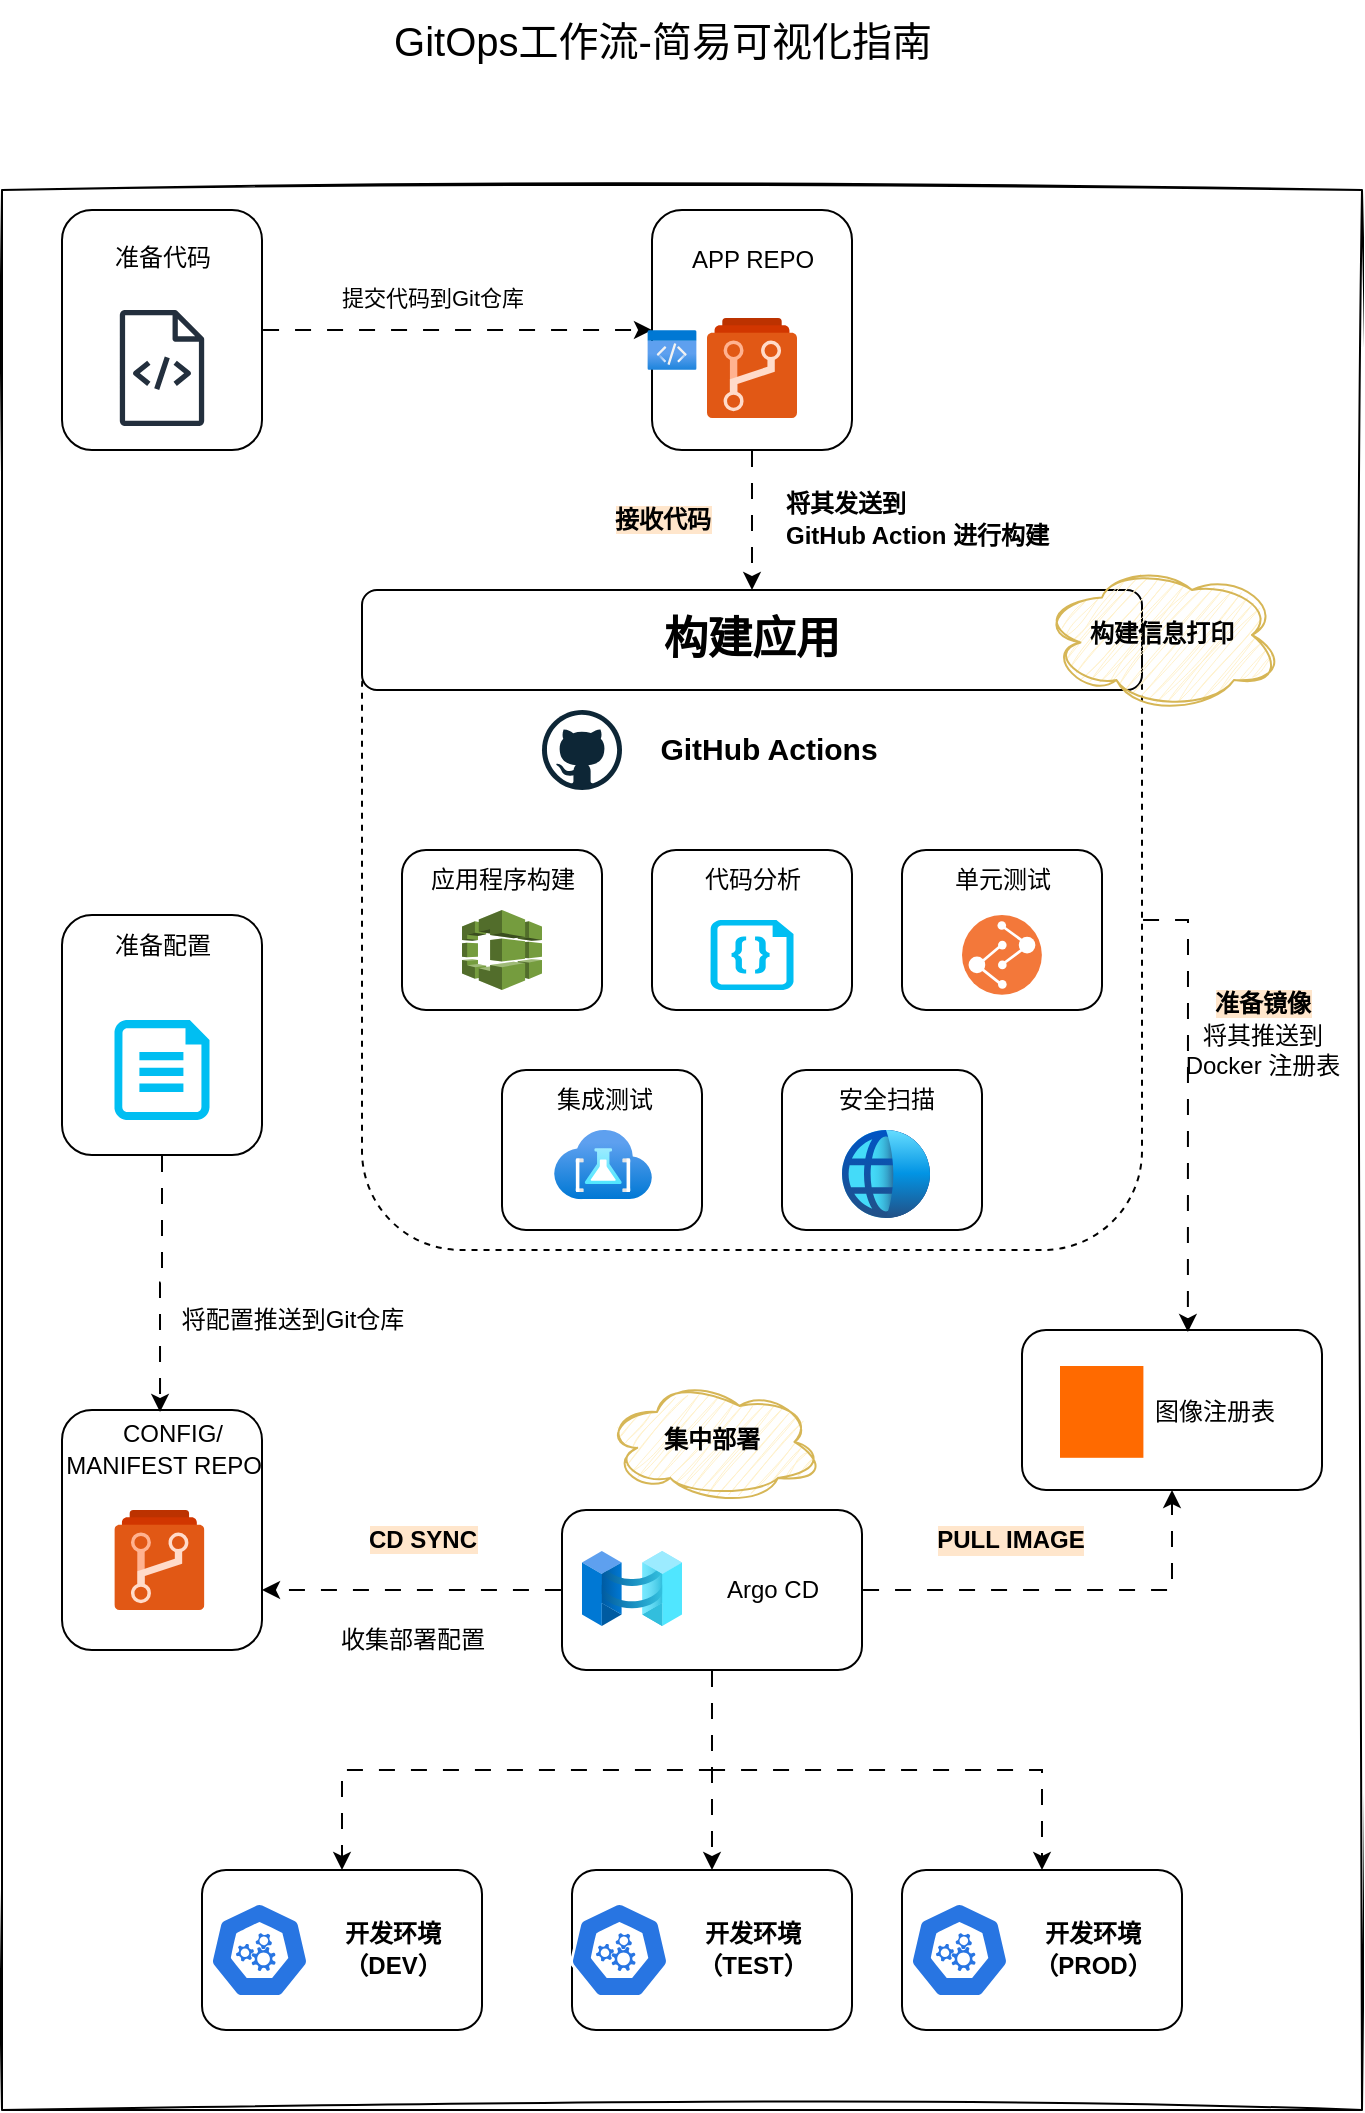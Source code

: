 <mxfile version="25.0.3">
  <diagram name="第 1 页" id="3uyB18zPnu_GFOLBqv-k">
    <mxGraphModel dx="2074" dy="1045" grid="1" gridSize="10" guides="1" tooltips="1" connect="1" arrows="1" fold="1" page="1" pageScale="1" pageWidth="827" pageHeight="1169" math="0" shadow="0">
      <root>
        <mxCell id="0" />
        <mxCell id="1" parent="0" />
        <mxCell id="doDWfjvMlDokcpQLiwFD-1" value="" style="rounded=0;whiteSpace=wrap;html=1;sketch=1;hachureGap=4;jiggle=2;curveFitting=1;fontFamily=Architects Daughter;fontSource=https%3A%2F%2Ffonts.googleapis.com%2Fcss%3Ffamily%3DArchitects%2BDaughter;" vertex="1" parent="1">
          <mxGeometry x="80" y="120" width="680" height="960" as="geometry" />
        </mxCell>
        <mxCell id="doDWfjvMlDokcpQLiwFD-6" value="" style="edgeStyle=orthogonalEdgeStyle;rounded=0;hachureGap=4;orthogonalLoop=1;jettySize=auto;html=1;fontFamily=Architects Daughter;fontSource=https%3A%2F%2Ffonts.googleapis.com%2Fcss%3Ffamily%3DArchitects%2BDaughter;flowAnimation=1;" edge="1" parent="1" source="doDWfjvMlDokcpQLiwFD-2" target="doDWfjvMlDokcpQLiwFD-5">
          <mxGeometry relative="1" as="geometry" />
        </mxCell>
        <mxCell id="doDWfjvMlDokcpQLiwFD-2" value="" style="rounded=1;whiteSpace=wrap;html=1;hachureGap=4;fontFamily=Architects Daughter;fontSource=https%3A%2F%2Ffonts.googleapis.com%2Fcss%3Ffamily%3DArchitects%2BDaughter;" vertex="1" parent="1">
          <mxGeometry x="110" y="130" width="100" height="120" as="geometry" />
        </mxCell>
        <mxCell id="doDWfjvMlDokcpQLiwFD-3" value="&lt;font face=&quot;Helvetica&quot; style=&quot;font-size: 20px;&quot;&gt;GitOps工作流-简易可视化指南&lt;/font&gt;" style="text;html=1;align=center;verticalAlign=middle;resizable=0;points=[];autosize=1;strokeColor=none;fillColor=none;fontFamily=Architects Daughter;fontSource=https%3A%2F%2Ffonts.googleapis.com%2Fcss%3Ffamily%3DArchitects%2BDaughter;" vertex="1" parent="1">
          <mxGeometry x="265" y="25" width="290" height="40" as="geometry" />
        </mxCell>
        <mxCell id="doDWfjvMlDokcpQLiwFD-83" style="edgeStyle=orthogonalEdgeStyle;rounded=0;hachureGap=4;orthogonalLoop=1;jettySize=auto;html=1;exitX=0.5;exitY=1;exitDx=0;exitDy=0;entryX=0.5;entryY=0;entryDx=0;entryDy=0;fontFamily=Architects Daughter;fontSource=https%3A%2F%2Ffonts.googleapis.com%2Fcss%3Ffamily%3DArchitects%2BDaughter;flowAnimation=1;" edge="1" parent="1" source="doDWfjvMlDokcpQLiwFD-5" target="doDWfjvMlDokcpQLiwFD-16">
          <mxGeometry relative="1" as="geometry" />
        </mxCell>
        <mxCell id="doDWfjvMlDokcpQLiwFD-5" value="" style="rounded=1;whiteSpace=wrap;html=1;hachureGap=4;fontFamily=Architects Daughter;fontSource=https%3A%2F%2Ffonts.googleapis.com%2Fcss%3Ffamily%3DArchitects%2BDaughter;" vertex="1" parent="1">
          <mxGeometry x="405" y="130" width="100" height="120" as="geometry" />
        </mxCell>
        <mxCell id="doDWfjvMlDokcpQLiwFD-7" value="准备代码" style="text;html=1;align=center;verticalAlign=middle;resizable=0;points=[];autosize=1;strokeColor=none;fillColor=none;fontFamily=Architects Daughter;fontSource=https%3A%2F%2Ffonts.googleapis.com%2Fcss%3Ffamily%3DArchitects%2BDaughter;" vertex="1" parent="1">
          <mxGeometry x="125" y="140" width="70" height="30" as="geometry" />
        </mxCell>
        <mxCell id="doDWfjvMlDokcpQLiwFD-8" value="" style="sketch=0;outlineConnect=0;fontColor=#232F3E;gradientColor=none;fillColor=#232F3D;strokeColor=none;dashed=0;verticalLabelPosition=bottom;verticalAlign=top;align=center;html=1;fontSize=12;fontStyle=0;aspect=fixed;pointerEvents=1;shape=mxgraph.aws4.source_code;hachureGap=4;jiggle=2;curveFitting=1;fontFamily=Architects Daughter;fontSource=https%3A%2F%2Ffonts.googleapis.com%2Fcss%3Ffamily%3DArchitects%2BDaughter;" vertex="1" parent="1">
          <mxGeometry x="138.81" y="180" width="42.38" height="58" as="geometry" />
        </mxCell>
        <mxCell id="doDWfjvMlDokcpQLiwFD-11" value="&lt;span style=&quot;font-family: Helvetica; font-size: 11px; background-color: rgb(255, 255, 255);&quot;&gt;提交代码到Git仓库&lt;/span&gt;" style="text;html=1;align=center;verticalAlign=middle;resizable=0;points=[];autosize=1;strokeColor=none;fillColor=none;fontFamily=Architects Daughter;fontSource=https%3A%2F%2Ffonts.googleapis.com%2Fcss%3Ffamily%3DArchitects%2BDaughter;" vertex="1" parent="1">
          <mxGeometry x="240" y="160" width="110" height="30" as="geometry" />
        </mxCell>
        <mxCell id="doDWfjvMlDokcpQLiwFD-12" value="&lt;font face=&quot;Helvetica&quot;&gt;APP REPO&lt;/font&gt;" style="text;html=1;align=center;verticalAlign=middle;resizable=0;points=[];autosize=1;strokeColor=none;fillColor=none;fontFamily=Architects Daughter;fontSource=https%3A%2F%2Ffonts.googleapis.com%2Fcss%3Ffamily%3DArchitects%2BDaughter;" vertex="1" parent="1">
          <mxGeometry x="415" y="140" width="80" height="30" as="geometry" />
        </mxCell>
        <mxCell id="doDWfjvMlDokcpQLiwFD-13" value="" style="image;sketch=0;aspect=fixed;html=1;points=[];align=center;fontSize=12;image=img/lib/mscae/Azure_Repos.svg;hachureGap=4;jiggle=2;curveFitting=1;fontFamily=Architects Daughter;fontSource=https%3A%2F%2Ffonts.googleapis.com%2Fcss%3Ffamily%3DArchitects%2BDaughter;" vertex="1" parent="1">
          <mxGeometry x="432.5" y="184" width="45" height="50" as="geometry" />
        </mxCell>
        <mxCell id="doDWfjvMlDokcpQLiwFD-15" value="" style="rounded=1;whiteSpace=wrap;html=1;hachureGap=4;fontFamily=Architects Daughter;fontSource=https%3A%2F%2Ffonts.googleapis.com%2Fcss%3Ffamily%3DArchitects%2BDaughter;dashed=1;" vertex="1" parent="1">
          <mxGeometry x="260" y="320" width="390" height="330" as="geometry" />
        </mxCell>
        <mxCell id="doDWfjvMlDokcpQLiwFD-16" value="&lt;span style=&quot;text-wrap-mode: nowrap;&quot;&gt;&lt;b&gt;&lt;font style=&quot;font-size: 22px;&quot; face=&quot;Helvetica&quot;&gt;构建应用&lt;/font&gt;&lt;/b&gt;&lt;/span&gt;" style="rounded=1;whiteSpace=wrap;html=1;hachureGap=4;fontFamily=Architects Daughter;fontSource=https%3A%2F%2Ffonts.googleapis.com%2Fcss%3Ffamily%3DArchitects%2BDaughter;" vertex="1" parent="1">
          <mxGeometry x="260" y="320" width="390" height="50" as="geometry" />
        </mxCell>
        <mxCell id="doDWfjvMlDokcpQLiwFD-18" value="" style="dashed=0;outlineConnect=0;html=1;align=center;labelPosition=center;verticalLabelPosition=bottom;verticalAlign=top;shape=mxgraph.weblogos.github;hachureGap=4;fontFamily=Architects Daughter;fontSource=https%3A%2F%2Ffonts.googleapis.com%2Fcss%3Ffamily%3DArchitects%2BDaughter;" vertex="1" parent="1">
          <mxGeometry x="350" y="380" width="40" height="40" as="geometry" />
        </mxCell>
        <mxCell id="doDWfjvMlDokcpQLiwFD-19" value="&lt;font style=&quot;font-size: 15px;&quot; face=&quot;Helvetica&quot;&gt;&lt;b style=&quot;&quot;&gt;GitHub Actions&lt;/b&gt;&lt;/font&gt;" style="text;html=1;align=center;verticalAlign=middle;resizable=0;points=[];autosize=1;strokeColor=none;fillColor=none;fontFamily=Architects Daughter;fontSource=https%3A%2F%2Ffonts.googleapis.com%2Fcss%3Ffamily%3DArchitects%2BDaughter;" vertex="1" parent="1">
          <mxGeometry x="397.5" y="385" width="130" height="30" as="geometry" />
        </mxCell>
        <mxCell id="doDWfjvMlDokcpQLiwFD-21" value="" style="rounded=1;whiteSpace=wrap;html=1;hachureGap=4;fontFamily=Architects Daughter;fontSource=https%3A%2F%2Ffonts.googleapis.com%2Fcss%3Ffamily%3DArchitects%2BDaughter;" vertex="1" parent="1">
          <mxGeometry x="280" y="450" width="100" height="80" as="geometry" />
        </mxCell>
        <mxCell id="doDWfjvMlDokcpQLiwFD-27" value="" style="outlineConnect=0;dashed=0;verticalLabelPosition=bottom;verticalAlign=top;align=center;html=1;shape=mxgraph.aws3.codebuild;fillColor=#759C3E;gradientColor=none;hachureGap=4;fontFamily=Architects Daughter;fontSource=https%3A%2F%2Ffonts.googleapis.com%2Fcss%3Ffamily%3DArchitects%2BDaughter;" vertex="1" parent="1">
          <mxGeometry x="310" y="480" width="40" height="40" as="geometry" />
        </mxCell>
        <mxCell id="doDWfjvMlDokcpQLiwFD-28" value="&lt;font face=&quot;Helvetica&quot;&gt;应用程序构建&lt;/font&gt;" style="text;html=1;align=center;verticalAlign=middle;resizable=0;points=[];autosize=1;strokeColor=none;fillColor=none;fontFamily=Architects Daughter;fontSource=https%3A%2F%2Ffonts.googleapis.com%2Fcss%3Ffamily%3DArchitects%2BDaughter;" vertex="1" parent="1">
          <mxGeometry x="280" y="450" width="100" height="30" as="geometry" />
        </mxCell>
        <mxCell id="doDWfjvMlDokcpQLiwFD-29" value="" style="rounded=1;whiteSpace=wrap;html=1;hachureGap=4;fontFamily=Architects Daughter;fontSource=https%3A%2F%2Ffonts.googleapis.com%2Fcss%3Ffamily%3DArchitects%2BDaughter;" vertex="1" parent="1">
          <mxGeometry x="530" y="450" width="100" height="80" as="geometry" />
        </mxCell>
        <mxCell id="doDWfjvMlDokcpQLiwFD-30" value="" style="rounded=1;whiteSpace=wrap;html=1;hachureGap=4;fontFamily=Architects Daughter;fontSource=https%3A%2F%2Ffonts.googleapis.com%2Fcss%3Ffamily%3DArchitects%2BDaughter;" vertex="1" parent="1">
          <mxGeometry x="405" y="450" width="100" height="80" as="geometry" />
        </mxCell>
        <mxCell id="doDWfjvMlDokcpQLiwFD-31" value="" style="rounded=1;whiteSpace=wrap;html=1;hachureGap=4;fontFamily=Architects Daughter;fontSource=https%3A%2F%2Ffonts.googleapis.com%2Fcss%3Ffamily%3DArchitects%2BDaughter;" vertex="1" parent="1">
          <mxGeometry x="330" y="560" width="100" height="80" as="geometry" />
        </mxCell>
        <mxCell id="doDWfjvMlDokcpQLiwFD-32" value="" style="rounded=1;whiteSpace=wrap;html=1;hachureGap=4;fontFamily=Architects Daughter;fontSource=https%3A%2F%2Ffonts.googleapis.com%2Fcss%3Ffamily%3DArchitects%2BDaughter;" vertex="1" parent="1">
          <mxGeometry x="470" y="560" width="100" height="80" as="geometry" />
        </mxCell>
        <mxCell id="doDWfjvMlDokcpQLiwFD-33" value="" style="verticalLabelPosition=bottom;html=1;verticalAlign=top;align=center;strokeColor=none;fillColor=#00BEF2;shape=mxgraph.azure.code_file;pointerEvents=1;hachureGap=4;fontFamily=Architects Daughter;fontSource=https%3A%2F%2Ffonts.googleapis.com%2Fcss%3Ffamily%3DArchitects%2BDaughter;" vertex="1" parent="1">
          <mxGeometry x="434.25" y="485" width="41.5" height="35" as="geometry" />
        </mxCell>
        <mxCell id="doDWfjvMlDokcpQLiwFD-34" value="&lt;font face=&quot;Helvetica&quot;&gt;代码分析&lt;/font&gt;" style="text;html=1;align=center;verticalAlign=middle;resizable=0;points=[];autosize=1;strokeColor=none;fillColor=none;fontFamily=Architects Daughter;fontSource=https%3A%2F%2Ffonts.googleapis.com%2Fcss%3Ffamily%3DArchitects%2BDaughter;" vertex="1" parent="1">
          <mxGeometry x="420" y="450" width="70" height="30" as="geometry" />
        </mxCell>
        <mxCell id="doDWfjvMlDokcpQLiwFD-35" value="" style="image;aspect=fixed;perimeter=ellipsePerimeter;html=1;align=center;shadow=0;dashed=0;fontColor=#4277BB;labelBackgroundColor=default;fontSize=12;spacingTop=3;image=img/lib/ibm/devops/build_test.svg;sketch=1;hachureGap=4;jiggle=2;curveFitting=1;fontFamily=Architects Daughter;fontSource=https%3A%2F%2Ffonts.googleapis.com%2Fcss%3Ffamily%3DArchitects%2BDaughter;" vertex="1" parent="1">
          <mxGeometry x="560" y="482.5" width="40" height="40" as="geometry" />
        </mxCell>
        <mxCell id="doDWfjvMlDokcpQLiwFD-36" value="&lt;font face=&quot;Helvetica&quot;&gt;单元测试&lt;/font&gt;" style="text;html=1;align=center;verticalAlign=middle;resizable=0;points=[];autosize=1;strokeColor=none;fillColor=none;fontFamily=Architects Daughter;fontSource=https%3A%2F%2Ffonts.googleapis.com%2Fcss%3Ffamily%3DArchitects%2BDaughter;" vertex="1" parent="1">
          <mxGeometry x="545" y="450" width="70" height="30" as="geometry" />
        </mxCell>
        <mxCell id="doDWfjvMlDokcpQLiwFD-37" value="" style="image;aspect=fixed;html=1;points=[];align=center;fontSize=12;image=img/lib/azure2/other/Test_Base.svg;hachureGap=4;fontFamily=Architects Daughter;fontSource=https%3A%2F%2Ffonts.googleapis.com%2Fcss%3Ffamily%3DArchitects%2BDaughter;" vertex="1" parent="1">
          <mxGeometry x="356" y="590" width="49" height="34.59" as="geometry" />
        </mxCell>
        <mxCell id="doDWfjvMlDokcpQLiwFD-38" value="&lt;font face=&quot;Helvetica&quot;&gt;集成测试&lt;/font&gt;" style="text;html=1;align=center;verticalAlign=middle;resizable=0;points=[];autosize=1;strokeColor=none;fillColor=none;fontFamily=Architects Daughter;fontSource=https%3A%2F%2Ffonts.googleapis.com%2Fcss%3Ffamily%3DArchitects%2BDaughter;" vertex="1" parent="1">
          <mxGeometry x="345.5" y="560" width="70" height="30" as="geometry" />
        </mxCell>
        <mxCell id="doDWfjvMlDokcpQLiwFD-39" value="" style="image;aspect=fixed;html=1;points=[];align=center;fontSize=12;image=img/lib/azure2/identity/Entra_Global_Secure_Access.svg;sketch=1;hachureGap=4;jiggle=2;curveFitting=1;fontFamily=Architects Daughter;fontSource=https%3A%2F%2Ffonts.googleapis.com%2Fcss%3Ffamily%3DArchitects%2BDaughter;" vertex="1" parent="1">
          <mxGeometry x="500" y="590" width="44" height="44" as="geometry" />
        </mxCell>
        <mxCell id="doDWfjvMlDokcpQLiwFD-40" value="&lt;font face=&quot;Helvetica&quot;&gt;安全扫描&lt;/font&gt;" style="text;html=1;align=center;verticalAlign=middle;resizable=0;points=[];autosize=1;strokeColor=none;fillColor=none;fontFamily=Architects Daughter;fontSource=https%3A%2F%2Ffonts.googleapis.com%2Fcss%3Ffamily%3DArchitects%2BDaughter;" vertex="1" parent="1">
          <mxGeometry x="487" y="560" width="70" height="30" as="geometry" />
        </mxCell>
        <mxCell id="doDWfjvMlDokcpQLiwFD-41" value="" style="rounded=1;whiteSpace=wrap;html=1;hachureGap=4;fontFamily=Architects Daughter;fontSource=https%3A%2F%2Ffonts.googleapis.com%2Fcss%3Ffamily%3DArchitects%2BDaughter;" vertex="1" parent="1">
          <mxGeometry x="110" y="482.5" width="100" height="120" as="geometry" />
        </mxCell>
        <mxCell id="doDWfjvMlDokcpQLiwFD-42" value="" style="image;aspect=fixed;html=1;points=[];align=center;fontSize=12;image=img/lib/azure2/general/Code.svg;sketch=1;hachureGap=4;jiggle=2;curveFitting=1;fontFamily=Architects Daughter;fontSource=https%3A%2F%2Ffonts.googleapis.com%2Fcss%3Ffamily%3DArchitects%2BDaughter;" vertex="1" parent="1">
          <mxGeometry x="402.69" y="190" width="24.62" height="20" as="geometry" />
        </mxCell>
        <mxCell id="doDWfjvMlDokcpQLiwFD-43" value="" style="verticalLabelPosition=bottom;html=1;verticalAlign=top;align=center;strokeColor=none;fillColor=#00BEF2;shape=mxgraph.azure.cloud_services_configuration_file;pointerEvents=1;hachureGap=4;fontFamily=Architects Daughter;fontSource=https%3A%2F%2Ffonts.googleapis.com%2Fcss%3Ffamily%3DArchitects%2BDaughter;" vertex="1" parent="1">
          <mxGeometry x="136.25" y="535" width="47.5" height="50" as="geometry" />
        </mxCell>
        <mxCell id="doDWfjvMlDokcpQLiwFD-44" value="&lt;font face=&quot;Helvetica&quot;&gt;准备配置&lt;/font&gt;" style="text;html=1;align=center;verticalAlign=middle;resizable=0;points=[];autosize=1;strokeColor=none;fillColor=none;fontFamily=Architects Daughter;fontSource=https%3A%2F%2Ffonts.googleapis.com%2Fcss%3Ffamily%3DArchitects%2BDaughter;" vertex="1" parent="1">
          <mxGeometry x="125" y="482.5" width="70" height="30" as="geometry" />
        </mxCell>
        <mxCell id="doDWfjvMlDokcpQLiwFD-45" value="" style="rounded=1;whiteSpace=wrap;html=1;hachureGap=4;fontFamily=Architects Daughter;fontSource=https%3A%2F%2Ffonts.googleapis.com%2Fcss%3Ffamily%3DArchitects%2BDaughter;" vertex="1" parent="1">
          <mxGeometry x="110" y="730" width="100" height="120" as="geometry" />
        </mxCell>
        <mxCell id="doDWfjvMlDokcpQLiwFD-46" value="" style="image;sketch=0;aspect=fixed;html=1;points=[];align=center;fontSize=12;image=img/lib/mscae/Azure_Repos.svg;hachureGap=4;jiggle=2;curveFitting=1;fontFamily=Architects Daughter;fontSource=https%3A%2F%2Ffonts.googleapis.com%2Fcss%3Ffamily%3DArchitects%2BDaughter;" vertex="1" parent="1">
          <mxGeometry x="136.19" y="780" width="45" height="50" as="geometry" />
        </mxCell>
        <mxCell id="doDWfjvMlDokcpQLiwFD-47" value="&lt;font face=&quot;Helvetica&quot;&gt;CONFIG/&lt;br&gt;MANIFEST REPO&lt;span style=&quot;white-space: pre;&quot;&gt;&#x9;&lt;/span&gt;&lt;/font&gt;" style="text;html=1;align=center;verticalAlign=middle;resizable=0;points=[];autosize=1;strokeColor=none;fillColor=none;fontFamily=Architects Daughter;fontSource=https%3A%2F%2Ffonts.googleapis.com%2Fcss%3Ffamily%3DArchitects%2BDaughter;" vertex="1" parent="1">
          <mxGeometry x="100" y="730" width="130" height="40" as="geometry" />
        </mxCell>
        <mxCell id="doDWfjvMlDokcpQLiwFD-71" style="edgeStyle=orthogonalEdgeStyle;rounded=0;hachureGap=4;orthogonalLoop=1;jettySize=auto;html=1;exitX=0.5;exitY=1;exitDx=0;exitDy=0;entryX=0.5;entryY=0;entryDx=0;entryDy=0;fontFamily=Architects Daughter;fontSource=https%3A%2F%2Ffonts.googleapis.com%2Fcss%3Ffamily%3DArchitects%2BDaughter;flowAnimation=1;" edge="1" parent="1" source="doDWfjvMlDokcpQLiwFD-48" target="doDWfjvMlDokcpQLiwFD-68">
          <mxGeometry relative="1" as="geometry" />
        </mxCell>
        <mxCell id="doDWfjvMlDokcpQLiwFD-72" style="edgeStyle=orthogonalEdgeStyle;rounded=0;hachureGap=4;orthogonalLoop=1;jettySize=auto;html=1;exitX=0.5;exitY=1;exitDx=0;exitDy=0;entryX=0.5;entryY=0;entryDx=0;entryDy=0;fontFamily=Architects Daughter;fontSource=https%3A%2F%2Ffonts.googleapis.com%2Fcss%3Ffamily%3DArchitects%2BDaughter;flowAnimation=1;" edge="1" parent="1" source="doDWfjvMlDokcpQLiwFD-48" target="doDWfjvMlDokcpQLiwFD-59">
          <mxGeometry relative="1" as="geometry" />
        </mxCell>
        <mxCell id="doDWfjvMlDokcpQLiwFD-73" style="edgeStyle=orthogonalEdgeStyle;rounded=0;hachureGap=4;orthogonalLoop=1;jettySize=auto;html=1;exitX=0.5;exitY=1;exitDx=0;exitDy=0;entryX=0.5;entryY=0;entryDx=0;entryDy=0;fontFamily=Architects Daughter;fontSource=https%3A%2F%2Ffonts.googleapis.com%2Fcss%3Ffamily%3DArchitects%2BDaughter;flowAnimation=1;" edge="1" parent="1" source="doDWfjvMlDokcpQLiwFD-48" target="doDWfjvMlDokcpQLiwFD-65">
          <mxGeometry relative="1" as="geometry" />
        </mxCell>
        <mxCell id="doDWfjvMlDokcpQLiwFD-74" style="edgeStyle=orthogonalEdgeStyle;rounded=0;hachureGap=4;orthogonalLoop=1;jettySize=auto;html=1;exitX=0;exitY=0.5;exitDx=0;exitDy=0;entryX=1;entryY=0.75;entryDx=0;entryDy=0;fontFamily=Architects Daughter;fontSource=https%3A%2F%2Ffonts.googleapis.com%2Fcss%3Ffamily%3DArchitects%2BDaughter;flowAnimation=1;" edge="1" parent="1" source="doDWfjvMlDokcpQLiwFD-48" target="doDWfjvMlDokcpQLiwFD-45">
          <mxGeometry relative="1" as="geometry" />
        </mxCell>
        <mxCell id="doDWfjvMlDokcpQLiwFD-75" style="edgeStyle=orthogonalEdgeStyle;rounded=0;hachureGap=4;orthogonalLoop=1;jettySize=auto;html=1;exitX=1;exitY=0.5;exitDx=0;exitDy=0;entryX=0.5;entryY=1;entryDx=0;entryDy=0;fontFamily=Architects Daughter;fontSource=https%3A%2F%2Ffonts.googleapis.com%2Fcss%3Ffamily%3DArchitects%2BDaughter;flowAnimation=1;" edge="1" parent="1" source="doDWfjvMlDokcpQLiwFD-48" target="doDWfjvMlDokcpQLiwFD-52">
          <mxGeometry relative="1" as="geometry" />
        </mxCell>
        <mxCell id="doDWfjvMlDokcpQLiwFD-48" value="" style="rounded=1;whiteSpace=wrap;html=1;hachureGap=4;fontFamily=Architects Daughter;fontSource=https%3A%2F%2Ffonts.googleapis.com%2Fcss%3Ffamily%3DArchitects%2BDaughter;" vertex="1" parent="1">
          <mxGeometry x="360" y="780" width="150" height="80" as="geometry" />
        </mxCell>
        <mxCell id="doDWfjvMlDokcpQLiwFD-49" value="" style="image;aspect=fixed;html=1;points=[];align=center;fontSize=12;image=img/lib/azure2/management_governance/Azure_Arc.svg;sketch=1;hachureGap=4;jiggle=2;curveFitting=1;fontFamily=Architects Daughter;fontSource=https%3A%2F%2Ffonts.googleapis.com%2Fcss%3Ffamily%3DArchitects%2BDaughter;" vertex="1" parent="1">
          <mxGeometry x="370" y="800.41" width="50" height="37.68" as="geometry" />
        </mxCell>
        <mxCell id="doDWfjvMlDokcpQLiwFD-50" value="&lt;font face=&quot;Helvetica&quot;&gt;Argo CD&lt;/font&gt;" style="text;html=1;align=center;verticalAlign=middle;resizable=0;points=[];autosize=1;strokeColor=none;fillColor=none;fontFamily=Architects Daughter;fontSource=https%3A%2F%2Ffonts.googleapis.com%2Fcss%3Ffamily%3DArchitects%2BDaughter;" vertex="1" parent="1">
          <mxGeometry x="430" y="805" width="70" height="30" as="geometry" />
        </mxCell>
        <mxCell id="doDWfjvMlDokcpQLiwFD-52" value="" style="rounded=1;whiteSpace=wrap;html=1;hachureGap=4;fontFamily=Architects Daughter;fontSource=https%3A%2F%2Ffonts.googleapis.com%2Fcss%3Ffamily%3DArchitects%2BDaughter;" vertex="1" parent="1">
          <mxGeometry x="590" y="690" width="150" height="80" as="geometry" />
        </mxCell>
        <mxCell id="doDWfjvMlDokcpQLiwFD-54" value="" style="points=[];aspect=fixed;html=1;align=center;shadow=0;dashed=0;fillColor=#FF6A00;strokeColor=none;shape=mxgraph.alibaba_cloud.esign;hachureGap=4;fontFamily=Architects Daughter;fontSource=https%3A%2F%2Ffonts.googleapis.com%2Fcss%3Ffamily%3DArchitects%2BDaughter;" vertex="1" parent="1">
          <mxGeometry x="609" y="708" width="41.7" height="45.9" as="geometry" />
        </mxCell>
        <mxCell id="doDWfjvMlDokcpQLiwFD-55" value="&lt;font face=&quot;Helvetica&quot;&gt;图像注册表&lt;/font&gt;" style="text;html=1;align=center;verticalAlign=middle;resizable=0;points=[];autosize=1;strokeColor=none;fillColor=none;fontFamily=Architects Daughter;fontSource=https%3A%2F%2Ffonts.googleapis.com%2Fcss%3Ffamily%3DArchitects%2BDaughter;" vertex="1" parent="1">
          <mxGeometry x="645.7" y="715.95" width="80" height="30" as="geometry" />
        </mxCell>
        <mxCell id="doDWfjvMlDokcpQLiwFD-57" style="edgeStyle=orthogonalEdgeStyle;rounded=0;hachureGap=4;orthogonalLoop=1;jettySize=auto;html=1;exitX=1;exitY=0.5;exitDx=0;exitDy=0;entryX=0.553;entryY=0.013;entryDx=0;entryDy=0;entryPerimeter=0;fontFamily=Architects Daughter;fontSource=https%3A%2F%2Ffonts.googleapis.com%2Fcss%3Ffamily%3DArchitects%2BDaughter;flowAnimation=1;" edge="1" parent="1" source="doDWfjvMlDokcpQLiwFD-15" target="doDWfjvMlDokcpQLiwFD-52">
          <mxGeometry relative="1" as="geometry" />
        </mxCell>
        <mxCell id="doDWfjvMlDokcpQLiwFD-58" value="&lt;font face=&quot;Helvetica&quot;&gt;&lt;b style=&quot;background-color: rgb(255, 230, 204);&quot;&gt;准备镜像&lt;/b&gt;&lt;br&gt;将其推送到&lt;br&gt;Docker 注册表&lt;/font&gt;" style="text;html=1;align=center;verticalAlign=middle;resizable=0;points=[];autosize=1;strokeColor=none;fillColor=none;fontFamily=Architects Daughter;fontSource=https%3A%2F%2Ffonts.googleapis.com%2Fcss%3Ffamily%3DArchitects%2BDaughter;" vertex="1" parent="1">
          <mxGeometry x="660" y="512.5" width="100" height="60" as="geometry" />
        </mxCell>
        <mxCell id="doDWfjvMlDokcpQLiwFD-59" value="" style="rounded=1;whiteSpace=wrap;html=1;hachureGap=4;fontFamily=Architects Daughter;fontSource=https%3A%2F%2Ffonts.googleapis.com%2Fcss%3Ffamily%3DArchitects%2BDaughter;" vertex="1" parent="1">
          <mxGeometry x="180" y="960" width="140" height="80" as="geometry" />
        </mxCell>
        <mxCell id="doDWfjvMlDokcpQLiwFD-63" value="" style="aspect=fixed;sketch=0;html=1;dashed=0;whitespace=wrap;verticalLabelPosition=bottom;verticalAlign=top;fillColor=#2875E2;strokeColor=#ffffff;points=[[0.005,0.63,0],[0.1,0.2,0],[0.9,0.2,0],[0.5,0,0],[0.995,0.63,0],[0.72,0.99,0],[0.5,1,0],[0.28,0.99,0]];shape=mxgraph.kubernetes.icon2;prIcon=api;hachureGap=4;jiggle=2;curveFitting=1;fontFamily=Architects Daughter;fontSource=https%3A%2F%2Ffonts.googleapis.com%2Fcss%3Ffamily%3DArchitects%2BDaughter;" vertex="1" parent="1">
          <mxGeometry x="183.75" y="976" width="50" height="48" as="geometry" />
        </mxCell>
        <mxCell id="doDWfjvMlDokcpQLiwFD-64" value="&lt;font face=&quot;Helvetica&quot;&gt;&lt;b&gt;开发环境&lt;br&gt;（DEV）&lt;/b&gt;&lt;/font&gt;" style="text;html=1;align=center;verticalAlign=middle;resizable=0;points=[];autosize=1;strokeColor=none;fillColor=none;fontFamily=Architects Daughter;fontSource=https%3A%2F%2Ffonts.googleapis.com%2Fcss%3Ffamily%3DArchitects%2BDaughter;" vertex="1" parent="1">
          <mxGeometry x="240" y="980" width="70" height="40" as="geometry" />
        </mxCell>
        <mxCell id="doDWfjvMlDokcpQLiwFD-65" value="" style="rounded=1;whiteSpace=wrap;html=1;hachureGap=4;fontFamily=Architects Daughter;fontSource=https%3A%2F%2Ffonts.googleapis.com%2Fcss%3Ffamily%3DArchitects%2BDaughter;" vertex="1" parent="1">
          <mxGeometry x="530" y="960" width="140" height="80" as="geometry" />
        </mxCell>
        <mxCell id="doDWfjvMlDokcpQLiwFD-66" value="" style="aspect=fixed;sketch=0;html=1;dashed=0;whitespace=wrap;verticalLabelPosition=bottom;verticalAlign=top;fillColor=#2875E2;strokeColor=#ffffff;points=[[0.005,0.63,0],[0.1,0.2,0],[0.9,0.2,0],[0.5,0,0],[0.995,0.63,0],[0.72,0.99,0],[0.5,1,0],[0.28,0.99,0]];shape=mxgraph.kubernetes.icon2;prIcon=api;hachureGap=4;jiggle=2;curveFitting=1;fontFamily=Architects Daughter;fontSource=https%3A%2F%2Ffonts.googleapis.com%2Fcss%3Ffamily%3DArchitects%2BDaughter;" vertex="1" parent="1">
          <mxGeometry x="533.75" y="976" width="50" height="48" as="geometry" />
        </mxCell>
        <mxCell id="doDWfjvMlDokcpQLiwFD-67" value="&lt;font face=&quot;Helvetica&quot;&gt;&lt;b&gt;开发环境&lt;br&gt;（PROD）&lt;/b&gt;&lt;/font&gt;" style="text;html=1;align=center;verticalAlign=middle;resizable=0;points=[];autosize=1;strokeColor=none;fillColor=none;fontFamily=Architects Daughter;fontSource=https%3A%2F%2Ffonts.googleapis.com%2Fcss%3Ffamily%3DArchitects%2BDaughter;" vertex="1" parent="1">
          <mxGeometry x="585" y="980" width="80" height="40" as="geometry" />
        </mxCell>
        <mxCell id="doDWfjvMlDokcpQLiwFD-68" value="" style="rounded=1;whiteSpace=wrap;html=1;hachureGap=4;fontFamily=Architects Daughter;fontSource=https%3A%2F%2Ffonts.googleapis.com%2Fcss%3Ffamily%3DArchitects%2BDaughter;" vertex="1" parent="1">
          <mxGeometry x="365" y="960" width="140" height="80" as="geometry" />
        </mxCell>
        <mxCell id="doDWfjvMlDokcpQLiwFD-69" value="" style="aspect=fixed;sketch=0;html=1;dashed=0;whitespace=wrap;verticalLabelPosition=bottom;verticalAlign=top;fillColor=#2875E2;strokeColor=#ffffff;points=[[0.005,0.63,0],[0.1,0.2,0],[0.9,0.2,0],[0.5,0,0],[0.995,0.63,0],[0.72,0.99,0],[0.5,1,0],[0.28,0.99,0]];shape=mxgraph.kubernetes.icon2;prIcon=api;hachureGap=4;jiggle=2;curveFitting=1;fontFamily=Architects Daughter;fontSource=https%3A%2F%2Ffonts.googleapis.com%2Fcss%3Ffamily%3DArchitects%2BDaughter;" vertex="1" parent="1">
          <mxGeometry x="363.75" y="976" width="50" height="48" as="geometry" />
        </mxCell>
        <mxCell id="doDWfjvMlDokcpQLiwFD-70" value="&lt;font face=&quot;Helvetica&quot;&gt;&lt;b&gt;开发环境&lt;br&gt;（TEST）&lt;/b&gt;&lt;/font&gt;" style="text;html=1;align=center;verticalAlign=middle;resizable=0;points=[];autosize=1;strokeColor=none;fillColor=none;fontFamily=Architects Daughter;fontSource=https%3A%2F%2Ffonts.googleapis.com%2Fcss%3Ffamily%3DArchitects%2BDaughter;" vertex="1" parent="1">
          <mxGeometry x="415" y="980" width="80" height="40" as="geometry" />
        </mxCell>
        <mxCell id="doDWfjvMlDokcpQLiwFD-76" style="edgeStyle=orthogonalEdgeStyle;rounded=0;hachureGap=4;orthogonalLoop=1;jettySize=auto;html=1;exitX=0.5;exitY=1;exitDx=0;exitDy=0;entryX=0.454;entryY=0.025;entryDx=0;entryDy=0;entryPerimeter=0;fontFamily=Architects Daughter;fontSource=https%3A%2F%2Ffonts.googleapis.com%2Fcss%3Ffamily%3DArchitects%2BDaughter;flowAnimation=1;" edge="1" parent="1" source="doDWfjvMlDokcpQLiwFD-41" target="doDWfjvMlDokcpQLiwFD-47">
          <mxGeometry relative="1" as="geometry" />
        </mxCell>
        <mxCell id="doDWfjvMlDokcpQLiwFD-77" value="&lt;font face=&quot;Helvetica&quot;&gt;将配置推送到Git仓库&lt;/font&gt;" style="text;html=1;align=center;verticalAlign=middle;resizable=0;points=[];autosize=1;strokeColor=none;fillColor=none;fontFamily=Architects Daughter;fontSource=https%3A%2F%2Ffonts.googleapis.com%2Fcss%3Ffamily%3DArchitects%2BDaughter;" vertex="1" parent="1">
          <mxGeometry x="160" y="670" width="130" height="30" as="geometry" />
        </mxCell>
        <mxCell id="doDWfjvMlDokcpQLiwFD-78" value="&lt;font face=&quot;Helvetica&quot;&gt;收集部署配置&lt;/font&gt;" style="text;html=1;align=center;verticalAlign=middle;resizable=0;points=[];autosize=1;strokeColor=none;fillColor=none;fontFamily=Architects Daughter;fontSource=https%3A%2F%2Ffonts.googleapis.com%2Fcss%3Ffamily%3DArchitects%2BDaughter;" vertex="1" parent="1">
          <mxGeometry x="235" y="830" width="100" height="30" as="geometry" />
        </mxCell>
        <mxCell id="doDWfjvMlDokcpQLiwFD-79" value="&lt;b&gt;&lt;font style=&quot;background-color: rgb(255, 230, 204);&quot; face=&quot;Helvetica&quot;&gt;CD SYNC&lt;/font&gt;&lt;/b&gt;" style="text;html=1;align=center;verticalAlign=middle;resizable=0;points=[];autosize=1;strokeColor=none;fillColor=none;fontFamily=Architects Daughter;fontSource=https%3A%2F%2Ffonts.googleapis.com%2Fcss%3Ffamily%3DArchitects%2BDaughter;" vertex="1" parent="1">
          <mxGeometry x="250" y="780" width="80" height="30" as="geometry" />
        </mxCell>
        <mxCell id="doDWfjvMlDokcpQLiwFD-80" value="&lt;b&gt;&lt;font face=&quot;Helvetica&quot;&gt;PULL IMAGE&lt;/font&gt;&lt;/b&gt;" style="text;html=1;align=center;verticalAlign=middle;resizable=0;points=[];autosize=1;strokeColor=none;fillColor=none;fontFamily=Architects Daughter;fontSource=https%3A%2F%2Ffonts.googleapis.com%2Fcss%3Ffamily%3DArchitects%2BDaughter;labelBackgroundColor=#FFE6CC;" vertex="1" parent="1">
          <mxGeometry x="533.75" y="780" width="100" height="30" as="geometry" />
        </mxCell>
        <mxCell id="doDWfjvMlDokcpQLiwFD-81" value="&lt;b&gt;集中部署&lt;/b&gt;" style="ellipse;shape=cloud;whiteSpace=wrap;html=1;sketch=1;hachureGap=4;jiggle=2;curveFitting=1;fontFamily=Architects Daughter;fontSource=https%3A%2F%2Ffonts.googleapis.com%2Fcss%3Ffamily%3DArchitects%2BDaughter;fillColor=#fff2cc;strokeColor=#d6b656;" vertex="1" parent="1">
          <mxGeometry x="380" y="715.95" width="110" height="60" as="geometry" />
        </mxCell>
        <mxCell id="doDWfjvMlDokcpQLiwFD-82" value="&lt;b&gt;构建信息打印&lt;/b&gt;" style="ellipse;shape=cloud;whiteSpace=wrap;html=1;sketch=1;hachureGap=4;jiggle=2;curveFitting=1;fontFamily=Architects Daughter;fontSource=https%3A%2F%2Ffonts.googleapis.com%2Fcss%3Ffamily%3DArchitects%2BDaughter;fillColor=#fff2cc;strokeColor=#d6b656;" vertex="1" parent="1">
          <mxGeometry x="600" y="305" width="120" height="75" as="geometry" />
        </mxCell>
        <mxCell id="doDWfjvMlDokcpQLiwFD-84" value="&lt;font face=&quot;Helvetica&quot;&gt;&lt;b style=&quot;background-color: rgb(255, 230, 204);&quot;&gt;接收代码&lt;/b&gt;&lt;/font&gt;" style="text;html=1;align=center;verticalAlign=middle;resizable=0;points=[];autosize=1;strokeColor=none;fillColor=none;fontFamily=Architects Daughter;fontSource=https%3A%2F%2Ffonts.googleapis.com%2Fcss%3Ffamily%3DArchitects%2BDaughter;" vertex="1" parent="1">
          <mxGeometry x="375" y="270" width="70" height="30" as="geometry" />
        </mxCell>
        <mxCell id="doDWfjvMlDokcpQLiwFD-85" value="&lt;font face=&quot;Helvetica&quot;&gt;&lt;b&gt;将其发送到&lt;br&gt;GitHub Action 进行构建&lt;/b&gt;&lt;/font&gt;" style="text;html=1;align=left;verticalAlign=middle;resizable=0;points=[];autosize=1;strokeColor=none;fillColor=none;fontFamily=Architects Daughter;fontSource=https%3A%2F%2Ffonts.googleapis.com%2Fcss%3Ffamily%3DArchitects%2BDaughter;" vertex="1" parent="1">
          <mxGeometry x="470" y="265" width="160" height="40" as="geometry" />
        </mxCell>
      </root>
    </mxGraphModel>
  </diagram>
</mxfile>
